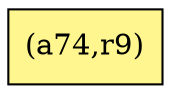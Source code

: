 digraph G {
rankdir=BT;ranksep="2.0";
"(a74,r9)" [shape=record,fillcolor=khaki1,style=filled,label="{(a74,r9)}"];
}